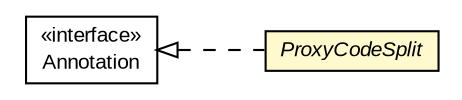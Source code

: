 #!/usr/local/bin/dot
#
# Class diagram 
# Generated by UMLGraph version R5_6-24-gf6e263 (http://www.umlgraph.org/)
#

digraph G {
	edge [fontname="arial",fontsize=10,labelfontname="arial",labelfontsize=10];
	node [fontname="arial",fontsize=10,shape=plaintext];
	nodesep=0.25;
	ranksep=0.5;
	rankdir=LR;
	// com.gwtplatform.mvp.client.annotations.ProxyCodeSplit
	c400988 [label=<<table title="com.gwtplatform.mvp.client.annotations.ProxyCodeSplit" border="0" cellborder="1" cellspacing="0" cellpadding="2" port="p" bgcolor="lemonChiffon" href="./ProxyCodeSplit.html">
		<tr><td><table border="0" cellspacing="0" cellpadding="1">
<tr><td align="center" balign="center"><font face="arial italic"> ProxyCodeSplit </font></td></tr>
		</table></td></tr>
		</table>>, URL="./ProxyCodeSplit.html", fontname="arial", fontcolor="black", fontsize=10.0];
	//com.gwtplatform.mvp.client.annotations.ProxyCodeSplit implements java.lang.annotation.Annotation
	c401540:p -> c400988:p [dir=back,arrowtail=empty,style=dashed];
	// java.lang.annotation.Annotation
	c401540 [label=<<table title="java.lang.annotation.Annotation" border="0" cellborder="1" cellspacing="0" cellpadding="2" port="p" href="http://download.oracle.com/javase/6/docs/api/java/lang/annotation/Annotation.html">
		<tr><td><table border="0" cellspacing="0" cellpadding="1">
<tr><td align="center" balign="center"> &#171;interface&#187; </td></tr>
<tr><td align="center" balign="center"> Annotation </td></tr>
		</table></td></tr>
		</table>>, URL="http://download.oracle.com/javase/6/docs/api/java/lang/annotation/Annotation.html", fontname="arial", fontcolor="black", fontsize=10.0];
}

